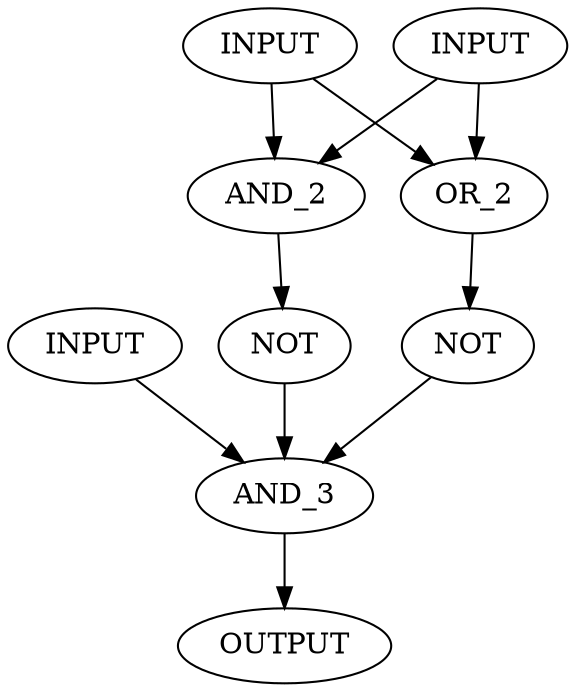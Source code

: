 digraph G {
  A[label="INPUT"]
  B[label="INPUT"]
  C[label="INPUT"]
  out1[label="OUTPUT"]
  and[label="AND_2"]
  or[label="OR_2"]
  not1[label="NOT"]
  not2[label="NOT"]
  and3[label="AND_3"]

  A->and
  A->or
  B->and
  B->or
  C->and3
  and->not1
  or->not2
  not1->and3
  not2->and3
  and3->out1
}
